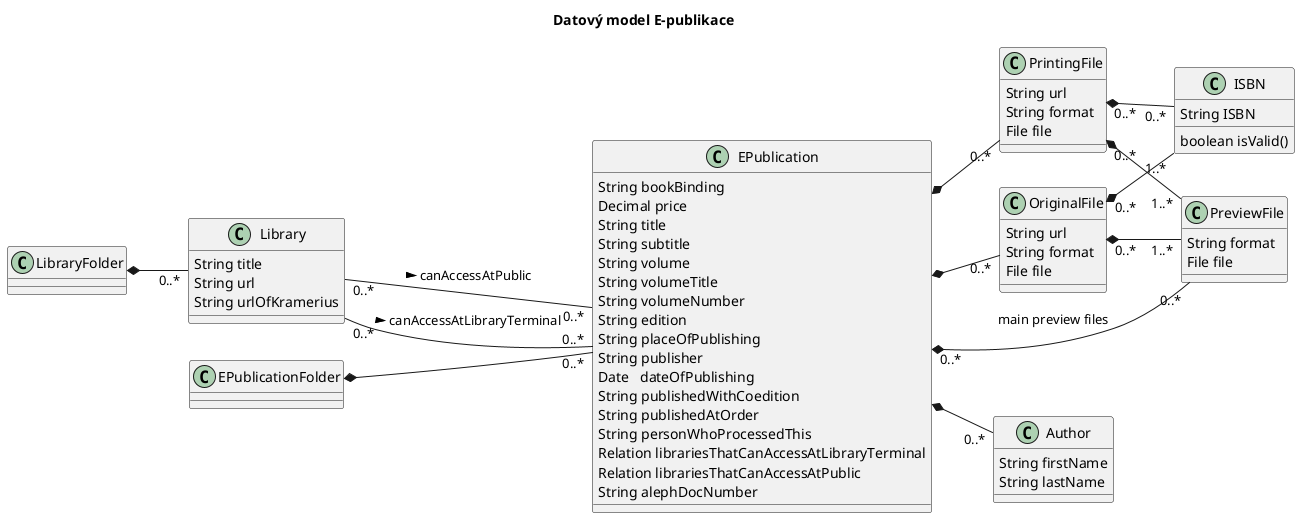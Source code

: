 @startuml
skinparam componentStyle uml2
left to right direction
title Datový model E-publikace

class Library {
      String title
      String url
      String urlOfKramerius
}

class ISBN {
      String ISBN
      boolean isValid()
}

class PreviewFile {
      String format
      File file
}

class OriginalFile {
      String url
      String format
      File file
}

class Author {
      String firstName
      String lastName
}

class PrintingFile {
      String url
      String format
      File file
}

class EPublication {
      String bookBinding
      Decimal price
      String title
      String subtitle
      String volume
      String volumeTitle
      String volumeNumber
      String edition
      String placeOfPublishing
      String publisher
      Date   dateOfPublishing
      String publishedWithCoedition
      String publishedAtOrder
      String personWhoProcessedThis
      Relation librariesThatCanAccessAtLibraryTerminal
      Relation librariesThatCanAccessAtPublic
      String alephDocNumber
}

class EPublicationFolder {
      
}

class LibraryFolder {
}

Library "0..*" -- "0..*" EPublication: canAccessAtLibraryTerminal >
Library "0..*" -- "0..*" EPublication: canAccessAtPublic >
EPublication *-- "0..*" OriginalFile
EPublication *-- "0..*" PrintingFile
EPublication *-- "0..*" Author
EPublication "0..*" *-- "0..*" PreviewFile: main preview files
OriginalFile "0..*" *-- "1..*" ISBN
PrintingFile "0..*" *-- "0..*" ISBN
OriginalFile "0..*" *-- "1..*" PreviewFile
PrintingFile "0..*" *-- "1..*" PreviewFile
EPublicationFolder *-- "0..*" EPublication
LibraryFolder *-- "0..*" Library

@enduml